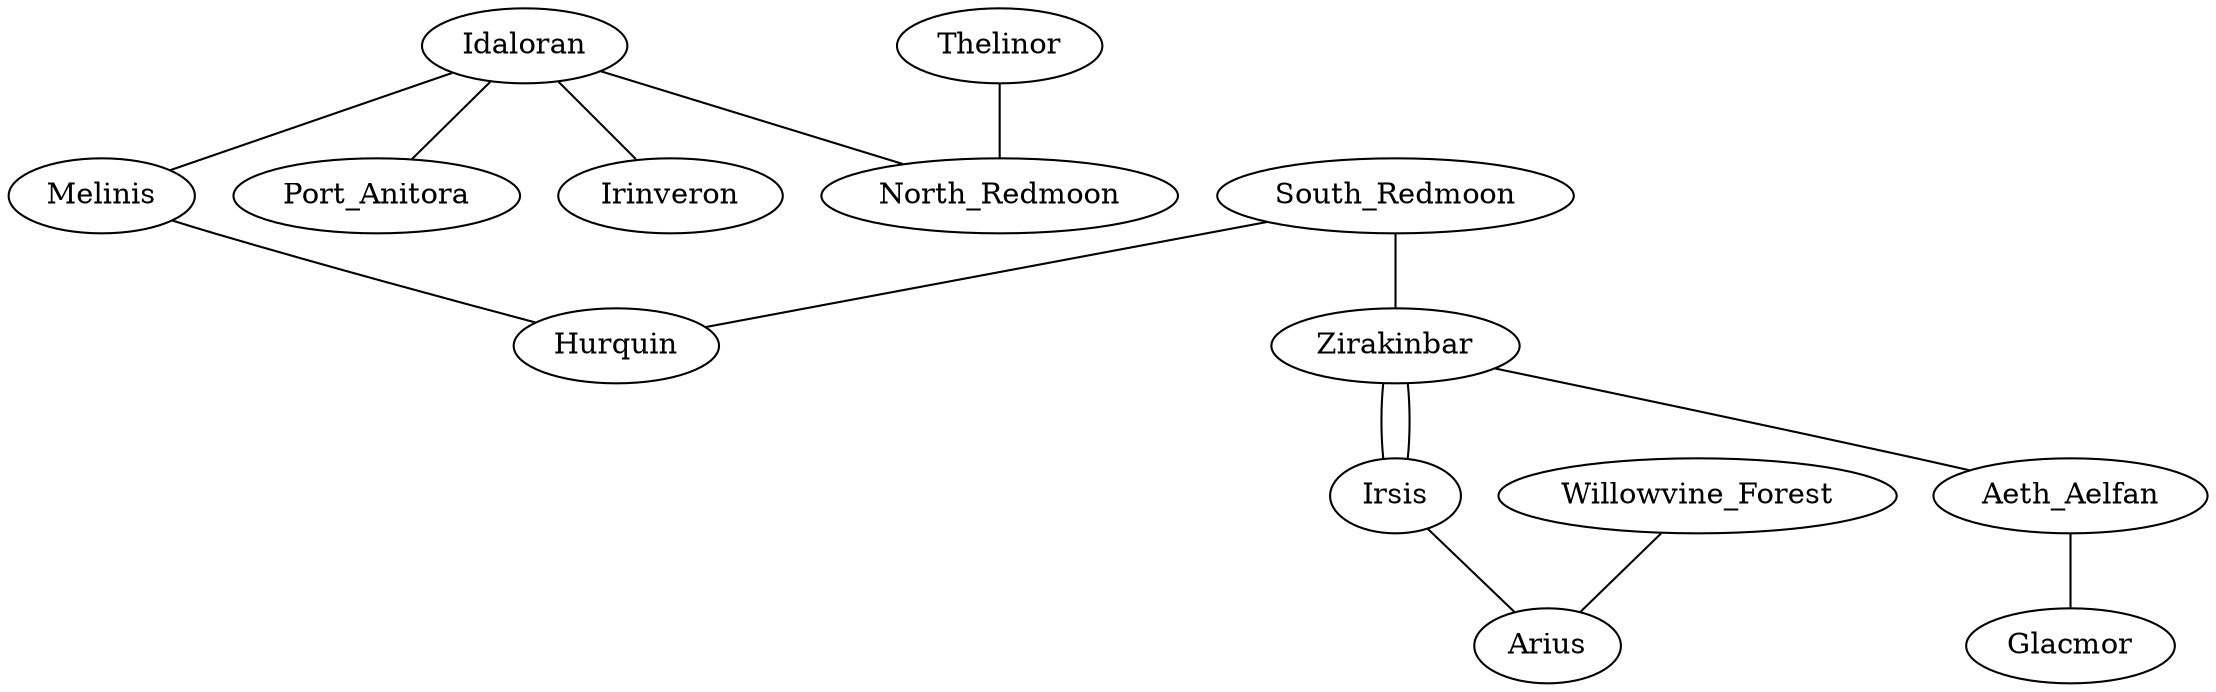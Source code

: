 graph tgmagic {
Idaloran;
Irsis;
Melinis;
Thelinor;
South_Redmoon;
Zirakinbar;
Aeth_Aelfan;
Willowvine_Forest;
Idaloran -- Port_Anitora
Idaloran -- Melinis
Idaloran -- North_Redmoon
Idaloran -- Irinveron
Irsis -- Arius
Irsis -- Zirakinbar
Melinis -- Hurquin
Thelinor -- North_Redmoon
South_Redmoon -- Hurquin
South_Redmoon -- Zirakinbar
Zirakinbar --  Irsis
Zirakinbar -- Aeth_Aelfan
Aeth_Aelfan -- Glacmor
Willowvine_Forest -- Arius
}
